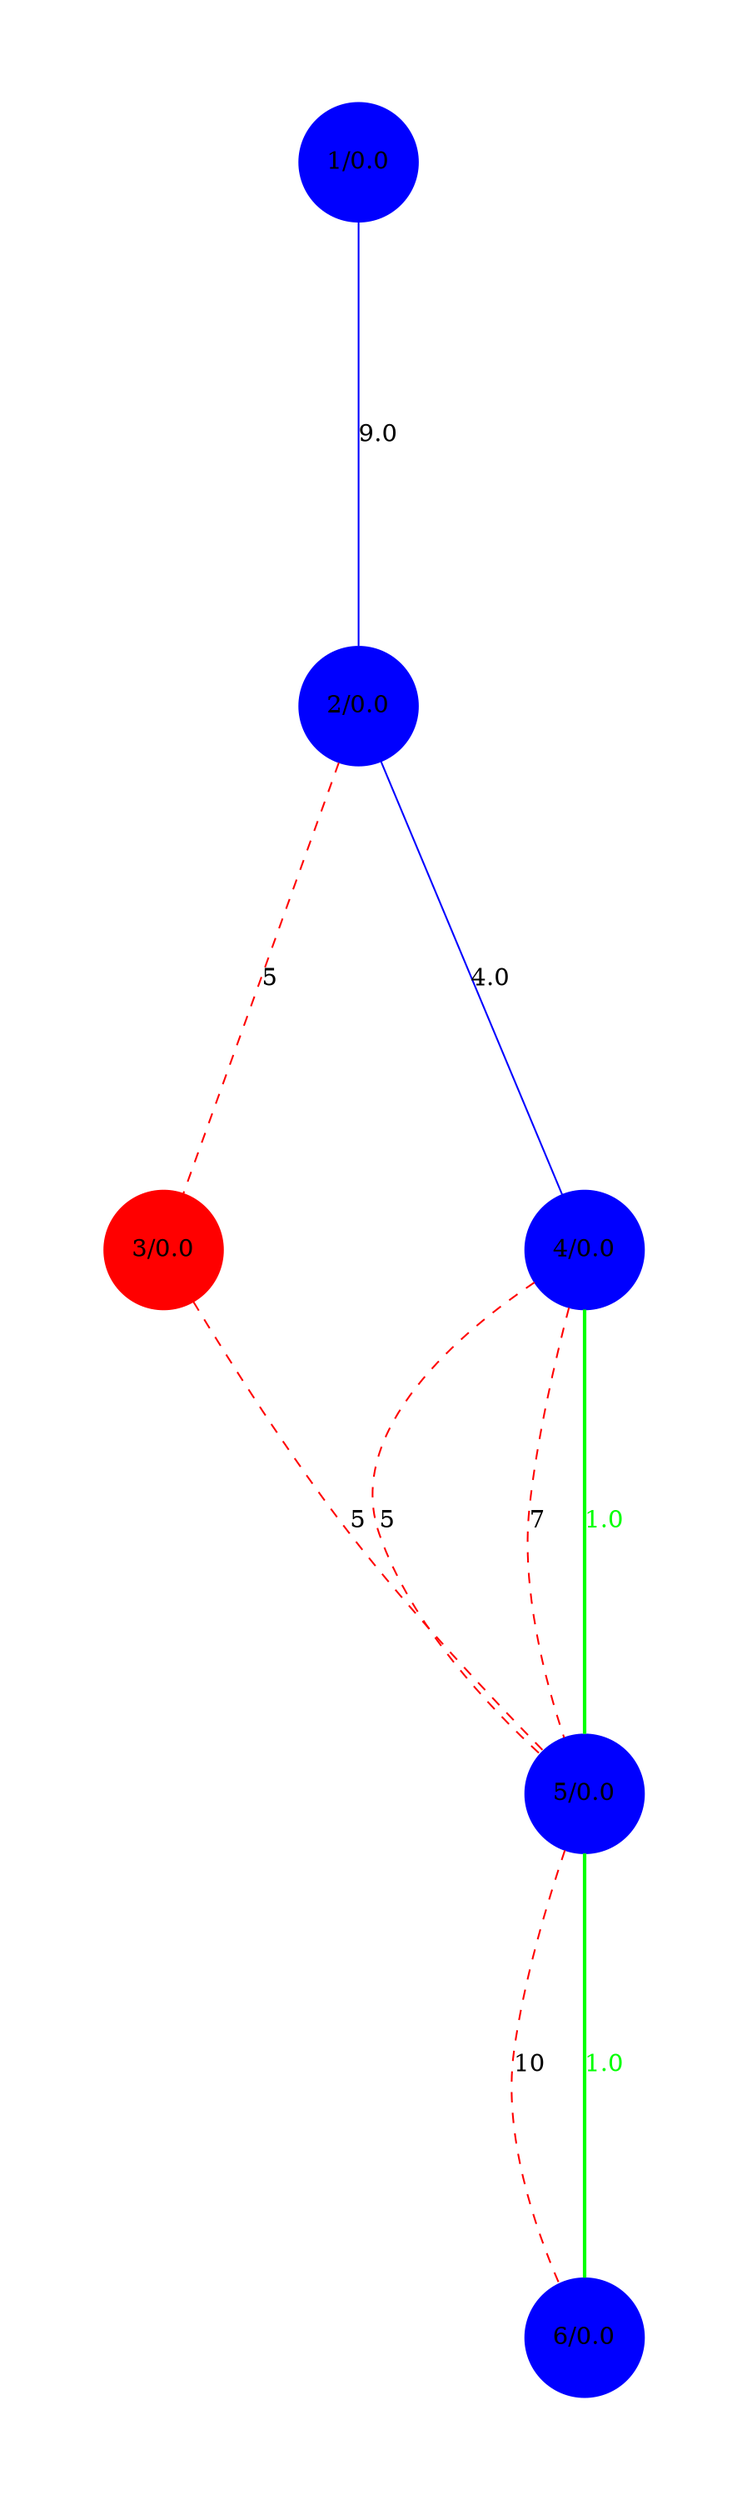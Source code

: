 graph G {
ratio=expand;
overlap=false;
size="20,20!";
1 [status=repaired, style=filled, weight=0, color=blue, Country="United States", pos="-74,40!", Longitude="-74.00597", label="1/0.0", betweeness="0.0", shape=circle, Latitude="40.71427", type=normal, id=1];
2 [status=repaired, style=filled, weight=0, color=blue, Country="United States", pos="-87,41!", Longitude="-87.65005", label="2/0.0", betweeness="0.0", shape=circle, Latitude="41.85003", type=normal, id=2];
3 [status=destroyed, style=filled, weight=0, color=red, Country="United States", id=3, pos="-77,38!", Longitude="-77.03637", label="3/0.0", shape=circle, Internal=1, Latitude="38.89511", type=normal, betweeness="0.0"];
4 [status=repaired, style=filled, weight=0, color=blue, Country="United States", id=4, pos="-122,47!", Longitude="-122.33207", label="4/0.0", shape=circle, Internal=1, Latitude="47.60621", type=normal, betweeness="0.0"];
5 [status=repaired, style=filled, weight=0, color=blue, Country="United States", id=5, pos="-122,37!", Longitude="-122.03635", label="5/0.0", shape=circle, Internal=1, Latitude="37.36883", type=green, betweeness="0.0"];
6 [status=repaired, style=filled, weight=0, color=blue, Country="United States", id=6, pos="-118,34!", Longitude="-118.24368", label="6/0.0", shape=circle, Internal=1, Latitude="34.05223", type=green, betweeness="0.0"];
1 -- 2  [LinkType="OC-192", status=repaired, style=solid, capacity="9.0", weight="0.01", color=blue, labelfont=blue, LinkNote=c, label="9.0", LinkLabel="OC-192c", key=0, type=normal];
2 -- 3  [LinkType="OC-192", status=destroyed, style=dashed, capacity=5, weight="0.02", color=red, labelfont=red, LinkNote=c, label=5, LinkLabel="OC-192c", key=0, type=normal];
2 -- 4  [LinkType="OC-192", status=repaired, style=solid, capacity="4.0", weight="0.02", color=blue, labelfont=blue, LinkNote=c, label="4.0", LinkLabel="OC-192c", key=0, type=normal];
3 -- 5  [LinkType="OC-192", status=destroyed, style=dashed, capacity=5, weight="0.02", color=red, labelfont=red, LinkNote=c, label=5, LinkLabel="OC-192c", key=0, type=normal];
4 -- 5  [LinkType="OC-192", status=destroyed, style=dashed, capacity=5, weight="0.02", color=red, labelfont=red, LinkNote=c, label=5, LinkLabel="OC-192c", key=0, type=normal];
4 -- 5  [LinkType="OC-192", status=destroyed, style=dashed, capacity=7, weight="0.0142857142857", color=red, labelfont=red, LinkNote=c, label=7, LinkLabel="OC-192c", key=1, type=normal];
4 -- 5  [style=bold, color=green, label="1.0", key=2, demand="1.0", fontcolor=green, type=green];
5 -- 6  [LinkType="OC-192", status=destroyed, style=dashed, capacity=10, weight="0.01", color=red, labelfont=red, LinkNote=c, label=10, LinkLabel="OC-192c", key=0, type=normal];
5 -- 6  [style=bold, color=green, label="1.0", key=1, demand="1.0", fontcolor=green, type=green];
}
